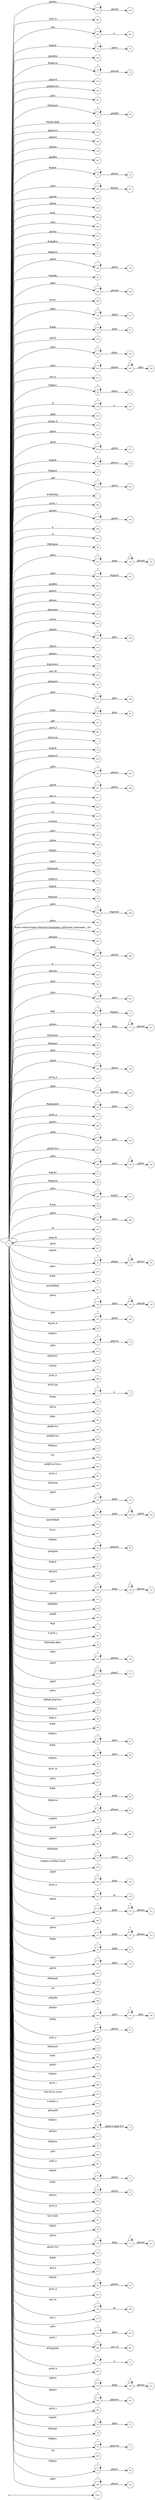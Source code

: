 digraph NFA {
  rankdir=LR;
  node [shape=circle, fontsize=10];
  __start [shape=point, label=""];
  __start -> None;
  213 [label="213"];
  268 [label="268"];
  296 [label="296"];
  12 [label="12"];
  158 [label="158"];
  77 [label="77"];
  194 [label="194"];
  202 [label="202"];
  251 [label="251"];
  47 [label="47"];
  35 [label="35"];
  144 [label="144"];
  196 [label="196"];
  29 [label="29"];
  136 [label="136"];
  201 [label="201"];
  18 [label="18"];
  112 [label="112"];
  226 [label="226"];
  156 [label="156"];
  145 [label="145"];
  235 [label="235"];
  239 [label="239"];
  308 [label="308"];
  293 [label="293"];
  111 [label="111"];
  117 [label="117"];
  21 [label="21"];
  142 [label="142"];
  212 [label="212"];
  83 [label="83"];
  0 [label="0"];
  120 [label="120"];
  78 [label="78"];
  81 [label="81"];
  169 [label="169"];
  82 [label="82"];
  227 [label="227"];
  242 [label="242"];
  287 [label="287"];
  309 [label="309"];
  191 [label="191"];
  176 [label="176"];
  30 [label="30"];
  153 [label="153"];
  209 [label="209"];
  232 [label="232"];
  126 [label="126"];
  234 [label="234"];
  272 [label="272"];
  68 [label="68"];
  106 [label="106"];
  9 [label="9"];
  143 [label="143"];
  274 [label="274"];
  165 [label="165"];
  210 [label="210"];
  14 [label="14"];
  37 [label="37"];
  69 [label="69"];
  96 [label="96"];
  134 [label="134"];
  1 [label="1"];
  187 [label="187"];
  285 [label="285"];
  215 [label="215"];
  299 [label="299"];
  291 [label="291"];
  49 [label="49"];
  138 [label="138"];
  181 [label="181"];
  122 [label="122"];
  224 [label="224"];
  203 [label="203"];
  154 [label="154"];
  123 [label="123"];
  150 [label="150"];
  163 [label="163"];
  238 [label="238"];
  129 [label="129"];
  303 [label="303"];
  17 [label="17"];
  137 [label="137"];
  197 [label="197"];
  189 [label="189"];
  211 [label="211"];
  97 [label="97"];
  276 [label="276"];
  164 [label="164"];
  262 [label="262"];
  51 [label="51"];
  135 [label="135"];
  91 [label="91"];
  173 [label="173"];
  217 [label="217"];
  282 [label="282"];
  2 [label="2"];
  43 [label="43"];
  192 [label="192"];
  244 [label="244"];
  257 [label="257"];
  271 [label="271"];
  295 [label="295"];
  315 [label="315"];
  316 [label="316"];
  107 [label="107"];
  221 [label="221"];
  148 [label="148"];
  34 [label="34"];
  127 [label="127"];
  310 [label="310"];
  54 [label="54"];
  103 [label="103"];
  279 [label="279"];
  188 [label="188"];
  38 [label="38"];
  39 [label="39"];
  228 [label="228"];
  243 [label="243"];
  151 [label="151"];
  100 [label="100"];
  216 [label="216"];
  245 [label="245"];
  161 [label="161"];
  4 [label="4"];
  208 [label="208"];
  312 [label="312"];
  149 [label="149"];
  146 [label="146"];
  240 [label="240"];
  8 [label="8"];
  116 [label="116"];
  26 [label="26"];
  57 [label="57"];
  59 [label="59"];
  261 [label="261"];
  182 [label="182"];
  270 [label="270"];
  139 [label="139"];
  52 [label="52"];
  277 [label="277"];
  166 [label="166"];
  218 [label="218"];
  157 [label="157"];
  90 [label="90"];
  248 [label="248"];
  48 [label="48"];
  233 [label="233"];
  41 [label="41"];
  76 [label="76"];
  229 [label="229"];
  230 [label="230"];
  260 [label="260"];
  67 [label="67"];
  98 [label="98"];
  205 [label="205"];
  105 [label="105"];
  193 [label="193"];
  115 [label="115"];
  225 [label="225"];
  207 [label="207"];
  22 [label="22"];
  24 [label="24"];
  255 [label="255"];
  85 [label="85"];
  313 [label="313"];
  62 [label="62"];
  128 [label="128"];
  167 [label="167"];
  206 [label="206"];
  80 [label="80"];
  99 [label="99"];
  175 [label="175"];
  72 [label="72"];
  223 [label="223"];
  40 [label="40"];
  317 [label="317"];
  284 [label="284"];
  3 [label="3"];
  27 [label="27"];
  109 [label="109"];
  252 [label="252"];
  304 [label="304"];
  75 [label="75"];
  199 [label="199"];
  204 [label="204"];
  65 [label="65"];
  306 [label="306"];
  200 [label="200"];
  124 [label="124"];
  281 [label="281"];
  162 [label="162"];
  172 [label="172"];
  179 [label="179"];
  214 [label="214"];
  237 [label="237"];
  314 [label="314"];
  170 [label="170"];
  133 [label="133"];
  307 [label="307"];
  63 [label="63"];
  159 [label="159"];
  87 [label="87"];
  104 [label="104"];
  125 [label="125"];
  147 [label="147"];
  84 [label="84"];
  198 [label="198"];
  7 [label="7"];
  247 [label="247"];
  302 [label="302"];
  58 [label="58"];
  118 [label="118"];
  141 [label="141"];
  174 [label="174"];
  249 [label="249"];
  297 [label="297"];
  13 [label="13"];
  33 [label="33"];
  171 [label="171"];
  256 [label="256"];
  36 [label="36"];
  42 [label="42"];
  86 [label="86"];
  88 [label="88"];
  66 [label="66"];
  95 [label="95"];
  60 [label="60"];
  177 [label="177"];
  92 [label="92"];
  263 [label="263"];
  290 [label="290"];
  254 [label="254"];
  31 [label="31"];
  89 [label="89"];
  236 [label="236"];
  79 [label="79"];
  300 [label="300"];
  259 [label="259"];
  195 [label="195"];
  15 [label="15"];
  50 [label="50"];
  94 [label="94"];
  102 [label="102"];
  184 [label="184"];
  278 [label="278"];
  113 [label="113"];
  265 [label="265"];
  23 [label="23"];
  73 [label="73"];
  131 [label="131"];
  231 [label="231"];
  28 [label="28"];
  178 [label="178"];
  222 [label="222"];
  241 [label="241"];
  130 [label="130"];
  46 [label="46"];
  294 [label="294"];
  298 [label="298"];
  186 [label="186"];
  32 [label="32"];
  269 [label="269"];
  56 [label="56"];
  305 [label="305"];
  220 [label="220"];
  71 [label="71"];
  11 [label="11"];
  289 [label="289"];
  101 [label="101"];
  301 [label="301"];
  6 [label="6"];
  168 [label="168"];
  160 [label="160"];
  74 [label="74"];
  253 [label="253"];
  53 [label="53"];
  45 [label="45"];
  140 [label="140"];
  266 [label="266"];
  267 [label="267"];
  16 [label="16"];
  93 [label="93"];
  152 [label="152"];
  288 [label="288"];
  132 [label="132"];
  183 [label="183"];
  311 [label="311"];
  44 [label="44"];
  110 [label="110"];
  155 [label="155"];
  258 [label="258"];
  121 [label="121"];
  185 [label="185"];
  10 [label="10"];
  275 [label="275"];
  25 [label="25"];
  283 [label="283"];
  108 [label="108"];
  250 [label="250"];
  273 [label="273"];
  246 [label="246"];
  286 [label="286"];
  5 [label="5"];
  264 [label="264"];
  119 [label="119"];
  64 [label="64"];
  190 [label="190"];
  219 [label="219"];
  280 [label="280"];
  20 [label="20"];
  55 [label="55"];
  114 [label="114"];
  70 [label="70"];
  292 [label="292"];
  19 [label="19"];
  61 [label="61"];
  180 [label="180"];
  { node [shape=doublecircle]; 1 2 4 6 7 9 10 11 13 15 17 19 21 24 26 27 29 31 33 34 35 36 37 38 39 40 41 42 43 44 45 46 48 49 51 53 54 55 56 57 58 59 60 62 64 65 67 69 71 73 75 76 78 80 81 82 83 84 85 86 87 88 90 92 94 96 97 98 99 100 101 102 103 104 105 107 109 112 115 118 121 124 127 130 133 135 136 138 140 142 143 144 145 146 147 148 149 150 151 152 153 154 155 156 157 158 159 160 161 162 163 164 165 166 168 170 171 173 175 177 179 181 183 185 188 189 191 192 193 194 195 196 197 198 199 200 201 202 203 204 206 207 209 211 212 214 216 217 219 220 221 222 223 225 227 229 231 233 236 239 241 243 245 247 250 251 252 253 254 255 256 258 260 261 263 264 265 266 267 268 269 270 271 272 273 274 275 276 277 279 280 281 282 283 284 285 287 288 289 290 291 292 293 294 295 297 298 299 300 301 302 303 304 305 306 307 308 309 310 311 312 313 314 315 316 317 }
  0 -> 0 [label="*"];
  0 -> 1 [label="#GBMPAL"];
  0 -> 2 [label="#SIvCob"];
  0 -> 3 [label="#SIvCob"];
  3 -> 3 [label="*"];
  3 -> 4 [label="a"];
  0 -> 5 [label="#WqQANb"];
  5 -> 5 [label="*"];
  5 -> 6 [label="a"];
  0 -> 7 [label="#gb"];
  0 -> 8 [label="#gb"];
  8 -> 8 [label="*"];
  8 -> 9 [label="#gbprc"];
  0 -> 10 [label="#gbb"];
  0 -> 11 [label="#gbbw"];
  0 -> 12 [label="#gbd4"];
  12 -> 12 [label="*"];
  12 -> 13 [label=".gbmc"];
  0 -> 14 [label="#gbd4"];
  14 -> 14 [label="*"];
  14 -> 15 [label=".gbmcc"];
  0 -> 16 [label="#gbd4"];
  16 -> 16 [label="*"];
  16 -> 17 [label=".gbmh"];
  0 -> 18 [label="#gbd4"];
  18 -> 18 [label="*"];
  18 -> 19 [label=".gbmtc"];
  0 -> 20 [label="#gbd4"];
  20 -> 20 [label="*"];
  20 -> 21 [label=".gbpc"];
  0 -> 22 [label="#gbd4"];
  22 -> 22 [label="*"];
  22 -> 23 [label=".gbpgs"];
  23 -> 23 [label="*"];
  23 -> 24 [label=".gbmtc"];
  0 -> 25 [label="#gbd4"];
  25 -> 25 [label="*"];
  25 -> 26 [label=".gbsbic"];
  0 -> 27 [label="#gbg"];
  0 -> 28 [label="#gbg"];
  28 -> 28 [label="*"];
  28 -> 29 [label=".gbgt"];
  0 -> 30 [label="#gbg"];
  30 -> 30 [label="*"];
  30 -> 31 [label=".gbm"];
  0 -> 32 [label="#gbg"];
  32 -> 32 [label="*"];
  32 -> 33 [label=".gbtcb"];
  0 -> 34 [label="#gbg5"];
  0 -> 35 [label="#gbg6.gbgt"];
  0 -> 36 [label="#gbg6.gbgt-hvr"];
  0 -> 37 [label="#gbgs5"];
  0 -> 38 [label="#gbi4i"];
  0 -> 39 [label="#gbi4id"];
  0 -> 40 [label="#gbi4m1"];
  0 -> 41 [label="#gbi4s"];
  0 -> 42 [label="#gbi4s1"];
  0 -> 43 [label="#gbi4t"];
  0 -> 44 [label="#gbi5"];
  0 -> 45 [label="#gbmm"];
  0 -> 46 [label="#gbmpal"];
  0 -> 47 [label="#gbmpal"];
  47 -> 47 [label="*"];
  47 -> 48 [label=".gbqfbb"];
  0 -> 49 [label="#gbmpas"];
  0 -> 50 [label="#gbmpas"];
  50 -> 50 [label="*"];
  50 -> 51 [label=".gbmt"];
  0 -> 52 [label="#gbmpasb"];
  52 -> 52 [label="*"];
  52 -> 53 [label=".gbps"];
  0 -> 54 [label="#gbmpdv"];
  0 -> 55 [label="#gbmpi"];
  0 -> 56 [label="#gbmpid"];
  0 -> 57 [label="#gbmpiw"];
  0 -> 58 [label="#gbmplp.gbps"];
  0 -> 59 [label="#gbmps"];
  0 -> 60 [label="#gbpm"];
  0 -> 61 [label="#gbpm"];
  61 -> 61 [label="*"];
  61 -> 62 [label=".gbml1"];
  0 -> 63 [label="#gbpm"];
  63 -> 63 [label="*"];
  63 -> 64 [label=".gbpmtc"];
  0 -> 65 [label="#gbpms"];
  0 -> 66 [label="#gbprc"];
  66 -> 66 [label="*"];
  66 -> 67 [label=".gbm"];
  0 -> 68 [label="#gbprc"];
  68 -> 68 [label="*"];
  68 -> 69 [label=".gbmc"];
  0 -> 70 [label="#gbprc"];
  70 -> 70 [label="*"];
  70 -> 71 [label=".gbprcbc"];
  0 -> 72 [label="#gbprc"];
  72 -> 72 [label="*"];
  72 -> 73 [label=".gbprcx"];
  0 -> 74 [label="#gbprc"];
  74 -> 74 [label="*"];
  74 -> 75 [label=".gbprcx.gbgt-hvr"];
  0 -> 76 [label="#gbprca"];
  0 -> 77 [label="#gbprca"];
  77 -> 77 [label="*"];
  77 -> 78 [label=".gbmab"];
  0 -> 79 [label="#gbprca"];
  79 -> 79 [label="*"];
  79 -> 80 [label=".gbmac"];
  0 -> 81 [label="#gbprcs"];
  0 -> 82 [label="#gbqfb"];
  0 -> 83 [label="#gbqfbw"];
  0 -> 84 [label="#gbqfqw"];
  0 -> 85 [label="#gbs"];
  0 -> 86 [label="#gbx3"];
  0 -> 87 [label="#gbx4"];
  0 -> 88 [label="#gbz"];
  0 -> 89 [label="#gbz"];
  89 -> 89 [label="*"];
  89 -> 90 [label=".gbgt"];
  0 -> 91 [label="#gbz"];
  91 -> 91 [label="*"];
  91 -> 92 [label=".gbm"];
  0 -> 93 [label="#gbz"];
  93 -> 93 [label="*"];
  93 -> 94 [label=".gbtcb"];
  0 -> 95 [label="#gbz"];
  95 -> 95 [label="*"];
  95 -> 96 [label=".gbzt"];
  0 -> 97 [label="#gbztms1"];
  0 -> 98 [label="#gog"];
  0 -> 99 [label="#gssb_b"];
  0 -> 100 [label="#gws-output-pages-elements-homepage_additional_languages__als"];
  0 -> 101 [label="-moz-focus-inner"];
  0 -> 102 [label="-webkit-scrollbar-track"];
  0 -> 103 [label=".GBMCC"];
  0 -> 104 [label=".H6sW5"];
  0 -> 105 [label=".ds"];
  0 -> 106 [label=".fl"];
  106 -> 106 [label="*"];
  106 -> 107 [label="a"];
  0 -> 108 [label=".gac_m"];
  108 -> 108 [label="*"];
  108 -> 109 [label="td"];
  0 -> 110 [label=".gbem"];
  110 -> 110 [label="*"];
  110 -> 111 [label=".gbgs"];
  111 -> 111 [label="*"];
  111 -> 112 [label=".gbmab"];
  0 -> 113 [label=".gbem"];
  113 -> 113 [label="*"];
  113 -> 114 [label=".gbgs"];
  114 -> 114 [label="*"];
  114 -> 115 [label=".gbmac"];
  0 -> 116 [label=".gbemi"];
  116 -> 116 [label="*"];
  116 -> 117 [label=".gbgs"];
  117 -> 117 [label="*"];
  117 -> 118 [label=".gbmab"];
  0 -> 119 [label=".gbemi"];
  119 -> 119 [label="*"];
  119 -> 120 [label=".gbgs"];
  120 -> 120 [label="*"];
  120 -> 121 [label=".gbmac"];
  0 -> 122 [label=".gbes"];
  122 -> 122 [label="*"];
  122 -> 123 [label=".gbgs"];
  123 -> 123 [label="*"];
  123 -> 124 [label=".gbmab"];
  0 -> 125 [label=".gbes"];
  125 -> 125 [label="*"];
  125 -> 126 [label=".gbgs"];
  126 -> 126 [label="*"];
  126 -> 127 [label=".gbmac"];
  0 -> 128 [label=".gbesi"];
  128 -> 128 [label="*"];
  128 -> 129 [label=".gbgs"];
  129 -> 129 [label="*"];
  129 -> 130 [label=".gbmab"];
  0 -> 131 [label=".gbesi"];
  131 -> 131 [label="*"];
  131 -> 132 [label=".gbgs"];
  132 -> 132 [label="*"];
  132 -> 133 [label=".gbmac"];
  0 -> 134 [label=".gbf"];
  134 -> 134 [label="*"];
  134 -> 135 [label=".gbmt"];
  0 -> 136 [label=".gbg4a"];
  0 -> 137 [label=".gbg4a"];
  137 -> 137 [label="*"];
  137 -> 138 [label=".gbts"];
  0 -> 139 [label=".gbgs"];
  139 -> 139 [label="*"];
  139 -> 140 [label=".gbmab"];
  0 -> 141 [label=".gbgs"];
  141 -> 141 [label="*"];
  141 -> 142 [label=".gbmac"];
  0 -> 143 [label=".gbgt"];
  0 -> 144 [label=".gbgt-hvr"];
  0 -> 145 [label=".gbi4p"];
  0 -> 146 [label=".gbm"];
  0 -> 147 [label=".gbm0l"];
  0 -> 148 [label=".gbma"];
  0 -> 149 [label=".gbmab"];
  0 -> 150 [label=".gbmac"];
  0 -> 151 [label=".gbmc"];
  0 -> 152 [label=".gbmcc"];
  0 -> 153 [label=".gbmh"];
  0 -> 154 [label=".gbml1"];
  0 -> 155 [label=".gbml1-hvr"];
  0 -> 156 [label=".gbmlb"];
  0 -> 157 [label=".gbmlb-hvr"];
  0 -> 158 [label=".gbmlbw"];
  0 -> 159 [label=".gbmpala"];
  0 -> 160 [label=".gbmpalb"];
  0 -> 161 [label=".gbmpia"];
  0 -> 162 [label=".gbmpiaa"];
  0 -> 163 [label=".gbmpiaw"];
  0 -> 164 [label=".gbmpnw"];
  0 -> 165 [label=".gbmt"];
  0 -> 166 [label=".gbmtc"];
  0 -> 167 [label=".gbn"];
  167 -> 167 [label="*"];
  167 -> 168 [label=".gbmt"];
  0 -> 169 [label=".gbnd"];
  169 -> 169 [label="*"];
  169 -> 170 [label=".gbmt"];
  0 -> 171 [label=".gbp0"];
  0 -> 172 [label=".gbp0"];
  172 -> 172 [label="*"];
  172 -> 173 [label=".gbps"];
  0 -> 174 [label=".gbp0"];
  174 -> 174 [label="*"];
  174 -> 175 [label=".gbps2"];
  0 -> 176 [label=".gbpc"];
  176 -> 176 [label="*"];
  176 -> 177 [label=".gbpd"];
  0 -> 178 [label=".gbpc"];
  178 -> 178 [label="*"];
  178 -> 179 [label=".gbps"];
  0 -> 180 [label=".gbpc"];
  180 -> 180 [label="*"];
  180 -> 181 [label=".gbps2"];
  0 -> 182 [label=".gbpd"];
  182 -> 182 [label="*"];
  182 -> 183 [label=".gbmt"];
  0 -> 184 [label=".gbpd"];
  184 -> 184 [label="*"];
  184 -> 185 [label=".gbps"];
  0 -> 186 [label=".gbpdjs"];
  186 -> 186 [label="*"];
  186 -> 187 [label=".gbto"];
  187 -> 187 [label="*"];
  187 -> 188 [label=".gbm"];
  0 -> 189 [label=".gbpmc"];
  0 -> 190 [label=".gbpmc"];
  190 -> 190 [label="*"];
  190 -> 191 [label=".gbpmtc"];
  0 -> 192 [label=".gbpms2"];
  0 -> 193 [label=".gbprcb"];
  0 -> 194 [label=".gbprcd"];
  0 -> 195 [label=".gbprci"];
  0 -> 196 [label=".gbprct"];
  0 -> 197 [label=".gbps2"];
  0 -> 198 [label=".gbqfb"];
  0 -> 199 [label=".gbqfb-hvr"];
  0 -> 200 [label=".gbqfb-no-focus"];
  0 -> 201 [label=".gbqfba"];
  0 -> 202 [label=".gbqfba-hvr"];
  0 -> 203 [label=".gbqfbb"];
  0 -> 204 [label=".gbqfbb-hvr"];
  0 -> 205 [label=".gbrtl"];
  205 -> 205 [label="*"];
  205 -> 206 [label=".gbm"];
  0 -> 207 [label=".gbsb"];
  0 -> 208 [label=".gbsb"];
  208 -> 208 [label="*"];
  208 -> 209 [label=".gbsbb"];
  0 -> 210 [label=".gbsb"];
  210 -> 210 [label="*"];
  210 -> 211 [label=".gbsbt"];
  0 -> 212 [label=".gbsbic"];
  0 -> 213 [label=".gbsbis"];
  213 -> 213 [label="*"];
  213 -> 214 [label=".gbsbb"];
  0 -> 215 [label=".gbsbis"];
  215 -> 215 [label="*"];
  215 -> 216 [label=".gbsbt"];
  0 -> 217 [label=".gbt"];
  0 -> 218 [label=".gbtb"];
  218 -> 218 [label="*"];
  218 -> 219 [label=".gbts"];
  0 -> 220 [label=".gbtb2"];
  0 -> 221 [label=".gbtc"];
  0 -> 222 [label=".gbtcb"];
  0 -> 223 [label=".gbto"];
  0 -> 224 [label=".gbto"];
  224 -> 224 [label="*"];
  224 -> 225 [label="#gbgs5"];
  0 -> 226 [label=".gbto"];
  226 -> 226 [label="*"];
  226 -> 227 [label="#gbi4i"];
  0 -> 228 [label=".gbto"];
  228 -> 228 [label="*"];
  228 -> 229 [label="#gbi4id"];
  0 -> 230 [label=".gbto"];
  230 -> 230 [label="*"];
  230 -> 231 [label="#gbi5"];
  0 -> 232 [label=".gbto"];
  232 -> 232 [label="*"];
  232 -> 233 [label="#gbs"];
  0 -> 234 [label=".gbto"];
  234 -> 234 [label="*"];
  234 -> 235 [label=".gbg4a"];
  235 -> 235 [label="*"];
  235 -> 236 [label=".gbts"];
  0 -> 237 [label=".gbto"];
  237 -> 237 [label="*"];
  237 -> 238 [label=".gbgt"];
  238 -> 238 [label="*"];
  238 -> 239 [label=".gbtb2"];
  0 -> 240 [label=".gbto"];
  240 -> 240 [label="*"];
  240 -> 241 [label=".gbm"];
  0 -> 242 [label=".gbto"];
  242 -> 242 [label="*"];
  242 -> 243 [label=".gbmab"];
  0 -> 244 [label=".gbto"];
  244 -> 244 [label="*"];
  244 -> 245 [label=".gbmac"];
  0 -> 246 [label=".gbto"];
  246 -> 246 [label="*"];
  246 -> 247 [label=".gbts"];
  0 -> 248 [label=".gbto"];
  248 -> 248 [label="*"];
  248 -> 249 [label=".gbzt"];
  249 -> 249 [label="*"];
  249 -> 250 [label=".gbtb2"];
  0 -> 251 [label=".gbts"];
  0 -> 252 [label=".gbtsa"];
  0 -> 253 [label=".gbxms"];
  0 -> 254 [label=".gbxo"];
  0 -> 255 [label=".gbxv"];
  0 -> 256 [label=".gbxx"];
  0 -> 257 [label=".gbz0l"];
  257 -> 257 [label="*"];
  257 -> 258 [label=".gbtb2"];
  0 -> 259 [label=".gbz0l"];
  259 -> 259 [label="*"];
  259 -> 260 [label=".gbts"];
  0 -> 261 [label=".gbzt"];
  0 -> 262 [label=".gbzt"];
  262 -> 262 [label="*"];
  262 -> 263 [label=".gbts"];
  0 -> 264 [label=".gsdd_a"];
  0 -> 265 [label=".gsfi"];
  0 -> 266 [label=".gsfs"];
  0 -> 267 [label=".gsib_a"];
  0 -> 268 [label=".gsib_b"];
  0 -> 269 [label=".gsls_a"];
  0 -> 270 [label=".gsmq_a"];
  0 -> 271 [label=".gsn_a"];
  0 -> 272 [label=".gsn_b"];
  0 -> 273 [label=".gsn_c"];
  0 -> 274 [label=".gspqs_b"];
  0 -> 275 [label=".gsq_a"];
  0 -> 276 [label=".gss_ifl"];
  0 -> 277 [label=".gssb_a"];
  0 -> 278 [label=".gssb_a"];
  278 -> 278 [label="*"];
  278 -> 279 [label="td"];
  0 -> 280 [label=".gssb_c"];
  0 -> 281 [label=".gssb_e"];
  0 -> 282 [label=".gssb_f"];
  0 -> 283 [label=".gssb_g"];
  0 -> 284 [label=".gssb_h"];
  0 -> 285 [label=".gssb_i"];
  0 -> 286 [label=".gssb_i"];
  286 -> 286 [label="*"];
  286 -> 287 [label=".gss_ifl"];
  0 -> 288 [label=".gssb_k"];
  0 -> 289 [label=".gssb_l"];
  0 -> 290 [label=".gssb_m"];
  0 -> 291 [label=".h"];
  0 -> 292 [label=".lsb"];
  0 -> 293 [label=".lsbb"];
  0 -> 294 [label=".lst"];
  0 -> 295 [label=".sblc"];
  0 -> 296 [label=".sblc"];
  296 -> 296 [label="*"];
  296 -> 297 [label="a"];
  0 -> 298 [label=".z4hgWe"];
  0 -> 299 [label="a"];
  0 -> 300 [label="a.gbiba"];
  0 -> 301 [label="a.gspqs_a"];
  0 -> 302 [label="a.gssb_j"];
  0 -> 303 [label="active"];
  0 -> 304 [label="after"];
  0 -> 305 [label="body"];
  0 -> 306 [label="em"];
  0 -> 307 [label="focus"];
  0 -> 308 [label="form"];
  0 -> 309 [label="hover"];
  0 -> 310 [label="input"];
  0 -> 311 [label="last-child"];
  0 -> 312 [label="p"];
  0 -> 313 [label="span#gbg4"];
  0 -> 314 [label="span#gbg6"];
  0 -> 315 [label="td"];
  0 -> 316 [label="vertical"];
  0 -> 317 [label="visited"];
}
